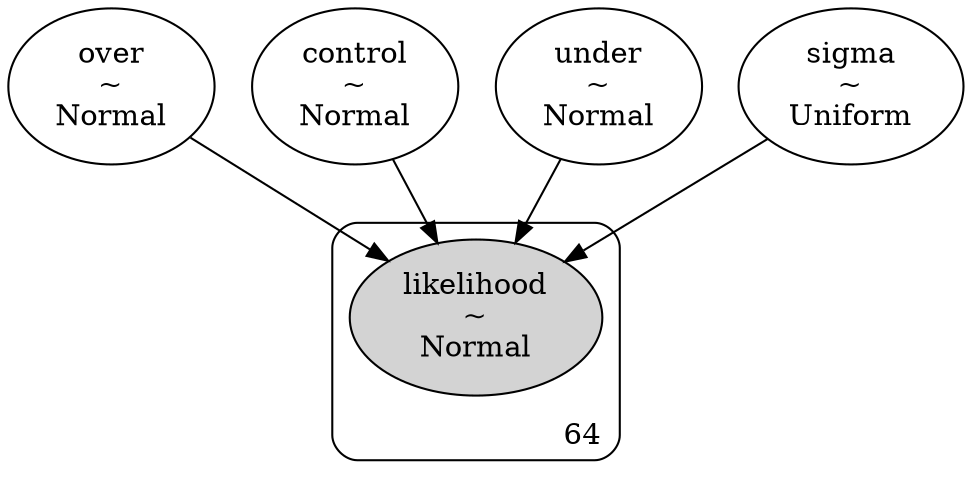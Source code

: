 digraph {
	over [label="over
~
Normal" shape=ellipse]
	control [label="control
~
Normal" shape=ellipse]
	under [label="under
~
Normal" shape=ellipse]
	sigma [label="sigma
~
Uniform" shape=ellipse]
	subgraph cluster64 {
		likelihood [label="likelihood
~
Normal" shape=ellipse style=filled]
		label=64 labeljust=r labelloc=b style=rounded
	}
	over -> likelihood
	control -> likelihood
	under -> likelihood
	sigma -> likelihood
}
